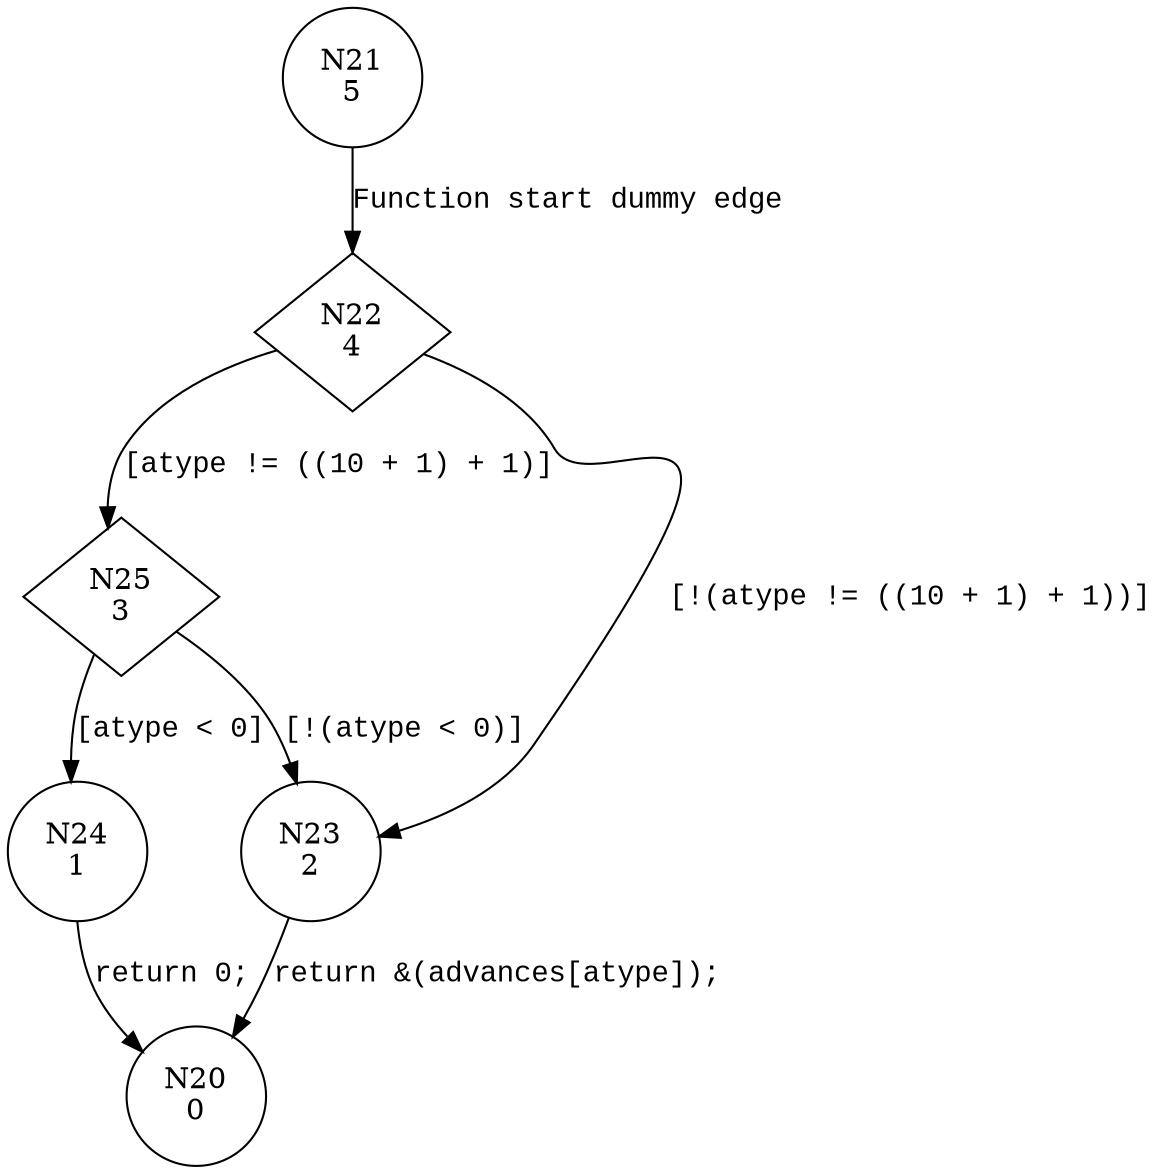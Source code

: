 digraph advance_by_number {
22 [shape="diamond" label="N22\n4"]
25 [shape="diamond" label="N25\n3"]
23 [shape="circle" label="N23\n2"]
20 [shape="circle" label="N20\n0"]
24 [shape="circle" label="N24\n1"]
21 [shape="circle" label="N21\n5"]
22 -> 25 [label="[atype != ((10 + 1) + 1)]" fontname="Courier New"]
22 -> 23 [label="[!(atype != ((10 + 1) + 1))]" fontname="Courier New"]
23 -> 20 [label="return &(advances[atype]);" fontname="Courier New"]
25 -> 24 [label="[atype < 0]" fontname="Courier New"]
25 -> 23 [label="[!(atype < 0)]" fontname="Courier New"]
21 -> 22 [label="Function start dummy edge" fontname="Courier New"]
24 -> 20 [label="return 0;" fontname="Courier New"]
}